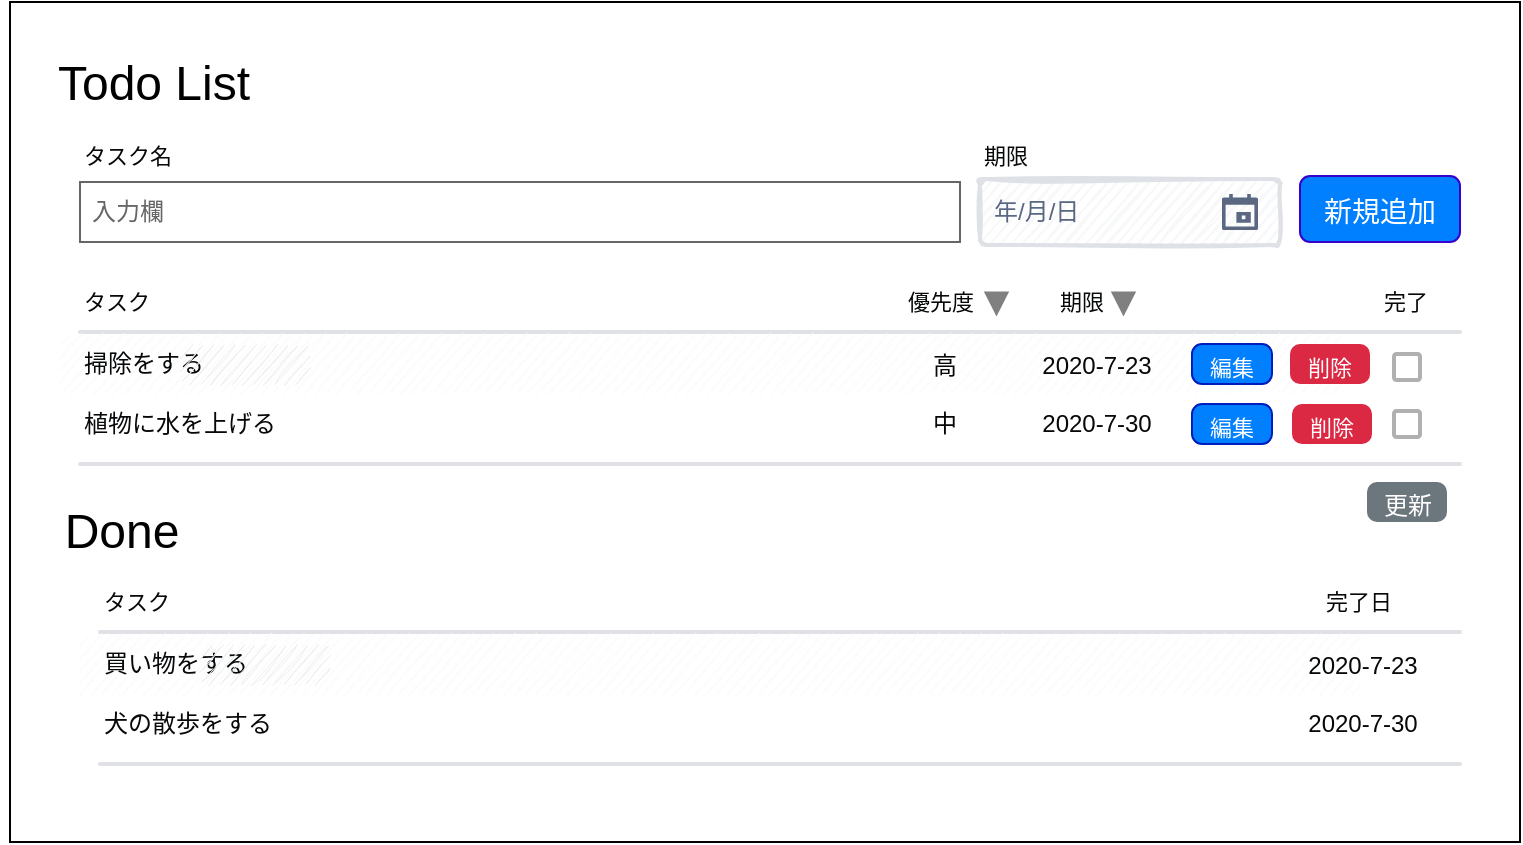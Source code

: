<mxfile>
    <diagram id="Zo5yTvAoQvRsIU3-YnbC" name="Page-1">
        <mxGraphModel dx="1618" dy="924" grid="1" gridSize="10" guides="1" tooltips="1" connect="1" arrows="1" fold="1" page="1" pageScale="1" pageWidth="850" pageHeight="1100" math="0" shadow="0">
            <root>
                <mxCell id="0"/>
                <mxCell id="1" parent="0"/>
                <mxCell id="80" value="" style="rounded=0;whiteSpace=wrap;html=1;labelBorderColor=#330000;fontFamily=Helvetica;fontSize=11;fontColor=#07080A;fillColor=none;" parent="1" vertex="1">
                    <mxGeometry x="35" y="260" width="755" height="420" as="geometry"/>
                </mxCell>
                <mxCell id="3" value="&lt;font style=&quot;font-size: 24px;&quot;&gt;Todo List&lt;/font&gt;" style="text;html=1;strokeColor=none;fillColor=none;align=center;verticalAlign=middle;whiteSpace=wrap;rounded=0;" parent="1" vertex="1">
                    <mxGeometry x="46" y="286" width="122" height="30" as="geometry"/>
                </mxCell>
                <mxCell id="4" value="&lt;font style=&quot;font-size: 12px;&quot;&gt;入力欄&lt;/font&gt;" style="strokeWidth=1;shadow=0;dashed=0;align=center;html=1;shape=mxgraph.mockup.text.textBox;fontColor=#666666;align=left;fontSize=17;spacingLeft=4;spacingTop=-3;strokeColor=#666666;mainText=" parent="1" vertex="1">
                    <mxGeometry x="70" y="350" width="440" height="30" as="geometry"/>
                </mxCell>
                <mxCell id="5" value="&lt;span style=&quot;font-family: Helvetica; font-weight: normal;&quot;&gt;&lt;font color=&quot;#07080a&quot;&gt;期限&lt;/font&gt;&lt;/span&gt;" style="fillColor=none;strokeColor=none;html=1;fontSize=11;fontStyle=0;align=left;fontColor=#596780;fontStyle=1;fontSize=11;sketch=1;hachureGap=4;pointerEvents=0;fontFamily=Architects Daughter;fontSource=https%3A%2F%2Ffonts.googleapis.com%2Fcss%3Ffamily%3DArchitects%2BDaughter;" parent="1" vertex="1">
                    <mxGeometry x="520" y="327" width="150" height="20" as="geometry"/>
                </mxCell>
                <mxCell id="6" value="&lt;font face=&quot;Helvetica&quot;&gt;年/月/日&lt;/font&gt;" style="rounded=1;arcSize=9;fillColor=#F7F8F9;align=left;spacingLeft=5;strokeColor=#DEE1E6;html=1;strokeWidth=2;fontColor=#596780;fontSize=12;sketch=1;hachureGap=4;pointerEvents=0;fontFamily=Architects Daughter;fontSource=https%3A%2F%2Ffonts.googleapis.com%2Fcss%3Ffamily%3DArchitects%2BDaughter;" parent="1" vertex="1">
                    <mxGeometry x="520" y="348.5" width="150" height="33" as="geometry"/>
                </mxCell>
                <mxCell id="7" value="" style="shape=mxgraph.gmdl.calendar;fillColor=#5A6881;strokeColor=none;sketch=0;hachureGap=4;pointerEvents=0;fontFamily=Architects Daughter;fontSource=https%3A%2F%2Ffonts.googleapis.com%2Fcss%3Ffamily%3DArchitects%2BDaughter;fontSize=20;" parent="6" vertex="1">
                    <mxGeometry x="1" y="0.5" width="18" height="18" relative="1" as="geometry">
                        <mxPoint x="-29" y="-9" as="offset"/>
                    </mxGeometry>
                </mxCell>
                <mxCell id="8" value="&lt;font face=&quot;Helvetica&quot; color=&quot;#07080a&quot;&gt;&lt;span style=&quot;font-weight: 400;&quot;&gt;タスク名&lt;/span&gt;&lt;/font&gt;" style="fillColor=none;strokeColor=none;html=1;fontSize=11;fontStyle=0;align=left;fontColor=#596780;fontStyle=1;fontSize=11;sketch=1;hachureGap=4;pointerEvents=0;fontFamily=Architects Daughter;fontSource=https%3A%2F%2Ffonts.googleapis.com%2Fcss%3Ffamily%3DArchitects%2BDaughter;" parent="1" vertex="1">
                    <mxGeometry x="70" y="326.5" width="150" height="20" as="geometry"/>
                </mxCell>
                <mxCell id="9" value="&lt;span style=&quot;font-size: 14px;&quot;&gt;新規追加&lt;/span&gt;" style="html=1;shadow=0;dashed=0;shape=mxgraph.bootstrap.rrect;rSize=5;strokeColor=#3700CC;strokeWidth=1;fillColor=#007FFF;fontColor=#ffffff;whiteSpace=wrap;align=center;verticalAlign=middle;spacingLeft=0;fontStyle=0;fontSize=16;spacing=5;fontFamily=Helvetica;" parent="1" vertex="1">
                    <mxGeometry x="680" y="347" width="80" height="33" as="geometry"/>
                </mxCell>
                <mxCell id="10" value="&lt;font color=&quot;#07080a&quot; face=&quot;Helvetica&quot;&gt;タスク&lt;/font&gt;" style="html=1;fillColor=none;strokeColor=none;fontSize=11;align=left;fontColor=#596780;whiteSpace=wrap;sketch=1;hachureGap=4;pointerEvents=0;fontFamily=Architects Daughter;fontSource=https%3A%2F%2Ffonts.googleapis.com%2Fcss%3Ffamily%3DArchitects%2BDaughter;" parent="1" vertex="1">
                    <mxGeometry x="70" y="400" width="150" height="20" as="geometry"/>
                </mxCell>
                <mxCell id="11" value="&lt;font color=&quot;#07080a&quot;&gt;期限&lt;/font&gt;" style="html=1;fillColor=none;strokeColor=none;fontSize=11;align=left;fontColor=#596780;whiteSpace=wrap;sketch=1;hachureGap=4;pointerEvents=0;fontFamily=Architects Daughter;fontSource=https%3A%2F%2Ffonts.googleapis.com%2Fcss%3Ffamily%3DArchitects%2BDaughter;" parent="1" vertex="1">
                    <mxGeometry x="558" y="400" width="40" height="20" as="geometry"/>
                </mxCell>
                <mxCell id="16" value="" style="shape=line;strokeWidth=2;html=1;strokeColor=#DFE1E5;resizeWidth=1;sketch=1;hachureGap=4;pointerEvents=0;fontFamily=Architects Daughter;fontSource=https%3A%2F%2Ffonts.googleapis.com%2Fcss%3Ffamily%3DArchitects%2BDaughter;fontSize=20;fontColor=#07080A;" parent="1" vertex="1">
                    <mxGeometry x="70" y="420" width="690" height="10" as="geometry"/>
                </mxCell>
                <mxCell id="17" value="" style="strokeColor=none;fillColor=#FAFBFC;html=1;sketch=1;hachureGap=4;pointerEvents=0;fontFamily=Architects Daughter;fontSource=https%3A%2F%2Ffonts.googleapis.com%2Fcss%3Ffamily%3DArchitects%2BDaughter;fontSize=20;fontColor=#07080A;" parent="1" vertex="1">
                    <mxGeometry x="60" y="426" width="640" height="30" as="geometry"/>
                </mxCell>
                <mxCell id="18" value="&lt;font color=&quot;#07080a&quot; face=&quot;Helvetica&quot;&gt;掃除をする&lt;/font&gt;" style="strokeColor=none;fillColor=none;fontSize=12;fontColor=#596780;align=left;html=1;sketch=1;hachureGap=4;pointerEvents=0;fontFamily=Architects Daughter;fontSource=https%3A%2F%2Ffonts.googleapis.com%2Fcss%3Ffamily%3DArchitects%2BDaughter;" parent="1" vertex="1">
                    <mxGeometry x="70" y="431" width="50" height="20" as="geometry"/>
                </mxCell>
                <mxCell id="19" value="" style="strokeColor=none;fillColor=#EDEEEF;fontSize=11;fontColor=#596780;rounded=1;html=1;sketch=1;hachureGap=4;pointerEvents=0;fontFamily=Architects Daughter;fontSource=https%3A%2F%2Ffonts.googleapis.com%2Fcss%3Ffamily%3DArchitects%2BDaughter;" parent="1" vertex="1">
                    <mxGeometry x="120" y="431" width="65" height="20" as="geometry"/>
                </mxCell>
                <mxCell id="26" value="&lt;font color=&quot;#07080a&quot; face=&quot;Helvetica&quot;&gt;植物に水を上げる&lt;/font&gt;" style="strokeColor=none;fillColor=none;fontSize=12;fontColor=#596780;align=left;html=1;sketch=1;hachureGap=4;pointerEvents=0;fontFamily=Architects Daughter;fontSource=https%3A%2F%2Ffonts.googleapis.com%2Fcss%3Ffamily%3DArchitects%2BDaughter;" parent="1" vertex="1">
                    <mxGeometry x="70" y="461" width="240" height="20" as="geometry"/>
                </mxCell>
                <mxCell id="58" value="" style="shape=line;strokeWidth=2;html=1;strokeColor=#DFE1E5;resizeWidth=1;sketch=1;hachureGap=4;pointerEvents=0;fontFamily=Architects Daughter;fontSource=https%3A%2F%2Ffonts.googleapis.com%2Fcss%3Ffamily%3DArchitects%2BDaughter;fontSize=20;fontColor=#07080A;" parent="1" vertex="1">
                    <mxGeometry x="70" y="486" width="690" height="10" as="geometry"/>
                </mxCell>
                <mxCell id="63" value="&lt;font style=&quot;font-size: 12px;&quot; face=&quot;Helvetica&quot; color=&quot;#07080a&quot;&gt;2020-7-23&lt;/font&gt;" style="html=1;fillColor=none;strokeColor=none;fontSize=11;align=center;fontColor=#596780;whiteSpace=wrap;sketch=1;hachureGap=4;pointerEvents=0;fontFamily=Architects Daughter;fontSource=https%3A%2F%2Ffonts.googleapis.com%2Fcss%3Ffamily%3DArchitects%2BDaughter;" parent="1" vertex="1">
                    <mxGeometry x="541.5" y="432" width="73" height="20" as="geometry"/>
                </mxCell>
                <mxCell id="64" value="&lt;font style=&quot;font-size: 12px;&quot; face=&quot;Helvetica&quot; color=&quot;#07080a&quot;&gt;2020-7-30&lt;/font&gt;" style="html=1;fillColor=none;strokeColor=none;fontSize=11;align=center;fontColor=#596780;whiteSpace=wrap;sketch=1;hachureGap=4;pointerEvents=0;fontFamily=Architects Daughter;fontSource=https%3A%2F%2Ffonts.googleapis.com%2Fcss%3Ffamily%3DArchitects%2BDaughter;" parent="1" vertex="1">
                    <mxGeometry x="541.5" y="461" width="73" height="20" as="geometry"/>
                </mxCell>
                <mxCell id="65" value="&lt;font color=&quot;#07080a&quot;&gt;優先度&lt;/font&gt;" style="html=1;fillColor=none;strokeColor=none;fontSize=11;align=left;fontColor=#596780;whiteSpace=wrap;sketch=1;hachureGap=4;pointerEvents=0;fontFamily=Architects Daughter;fontSource=https%3A%2F%2Ffonts.googleapis.com%2Fcss%3Ffamily%3DArchitects%2BDaughter;" parent="1" vertex="1">
                    <mxGeometry x="482" y="400" width="40" height="20" as="geometry"/>
                </mxCell>
                <mxCell id="66" value="&lt;font face=&quot;Helvetica&quot; color=&quot;#07080a&quot;&gt;&lt;span style=&quot;font-size: 12px;&quot;&gt;高&lt;/span&gt;&lt;/font&gt;" style="html=1;fillColor=none;strokeColor=none;fontSize=11;align=center;fontColor=#596780;whiteSpace=wrap;sketch=1;hachureGap=4;pointerEvents=0;fontFamily=Architects Daughter;fontSource=https%3A%2F%2Ffonts.googleapis.com%2Fcss%3Ffamily%3DArchitects%2BDaughter;" parent="1" vertex="1">
                    <mxGeometry x="465.5" y="432" width="73" height="20" as="geometry"/>
                </mxCell>
                <mxCell id="67" value="&lt;font face=&quot;Helvetica&quot; color=&quot;#07080a&quot;&gt;&lt;span style=&quot;font-size: 12px;&quot;&gt;中&lt;/span&gt;&lt;/font&gt;" style="html=1;fillColor=none;strokeColor=none;fontSize=11;align=center;fontColor=#596780;whiteSpace=wrap;sketch=1;hachureGap=4;pointerEvents=0;fontFamily=Architects Daughter;fontSource=https%3A%2F%2Ffonts.googleapis.com%2Fcss%3Ffamily%3DArchitects%2BDaughter;" parent="1" vertex="1">
                    <mxGeometry x="465.5" y="461" width="73" height="20" as="geometry"/>
                </mxCell>
                <mxCell id="71" value="&lt;font style=&quot;font-size: 11px;&quot;&gt;編集&lt;/font&gt;" style="html=1;shadow=0;dashed=0;shape=mxgraph.bootstrap.rrect;rSize=5;strokeColor=#001DBC;strokeWidth=1;fillColor=#007FFF;fontColor=#ffffff;whiteSpace=wrap;align=center;verticalAlign=middle;spacingLeft=0;fontStyle=0;fontSize=16;spacing=5;fontFamily=Helvetica;" parent="1" vertex="1">
                    <mxGeometry x="626" y="431" width="40" height="20" as="geometry"/>
                </mxCell>
                <mxCell id="73" value="&lt;font style=&quot;font-size: 11px;&quot;&gt;編集&lt;/font&gt;" style="html=1;shadow=0;dashed=0;shape=mxgraph.bootstrap.rrect;rSize=5;strokeColor=#001DBC;strokeWidth=1;fillColor=#007FFF;fontColor=#ffffff;whiteSpace=wrap;align=center;verticalAlign=middle;spacingLeft=0;fontStyle=0;fontSize=16;spacing=5;fontFamily=Helvetica;" parent="1" vertex="1">
                    <mxGeometry x="626" y="461" width="40" height="20" as="geometry"/>
                </mxCell>
                <mxCell id="75" value="&lt;font style=&quot;font-size: 11px;&quot;&gt;削除&lt;/font&gt;" style="html=1;shadow=0;dashed=0;shape=mxgraph.bootstrap.rrect;rSize=5;strokeColor=none;strokeWidth=1;fillColor=#DB2843;fontColor=#FFFFFF;whiteSpace=wrap;align=center;verticalAlign=middle;spacingLeft=0;fontStyle=0;fontSize=16;spacing=5;fontFamily=Helvetica;" parent="1" vertex="1">
                    <mxGeometry x="675" y="431" width="40" height="20" as="geometry"/>
                </mxCell>
                <mxCell id="76" value="&lt;font style=&quot;font-size: 11px;&quot;&gt;削除&lt;/font&gt;" style="html=1;shadow=0;dashed=0;shape=mxgraph.bootstrap.rrect;rSize=5;strokeColor=none;strokeWidth=1;fillColor=#DB2843;fontColor=#FFFFFF;whiteSpace=wrap;align=center;verticalAlign=middle;spacingLeft=0;fontStyle=0;fontSize=16;spacing=5;fontFamily=Helvetica;" parent="1" vertex="1">
                    <mxGeometry x="676" y="461" width="40" height="20" as="geometry"/>
                </mxCell>
                <mxCell id="83" value="" style="dashed=0;labelPosition=right;align=left;shape=mxgraph.gmdl.checkbox;strokeColor=#B0B0B0;fillColor=none;strokeWidth=2;aspect=fixed;sketch=0;" vertex="1" parent="1">
                    <mxGeometry x="727" y="436" width="13" height="13" as="geometry"/>
                </mxCell>
                <mxCell id="85" value="" style="dashed=0;labelPosition=right;align=left;shape=mxgraph.gmdl.checkbox;strokeColor=#B0B0B0;fillColor=none;strokeWidth=2;aspect=fixed;sketch=0;" vertex="1" parent="1">
                    <mxGeometry x="727" y="464.5" width="13" height="13" as="geometry"/>
                </mxCell>
                <mxCell id="86" value="&lt;font color=&quot;#07080a&quot;&gt;完了&lt;/font&gt;" style="html=1;fillColor=none;strokeColor=none;fontSize=11;align=left;fontColor=#596780;whiteSpace=wrap;sketch=1;hachureGap=4;pointerEvents=0;fontFamily=Architects Daughter;fontSource=https%3A%2F%2Ffonts.googleapis.com%2Fcss%3Ffamily%3DArchitects%2BDaughter;" vertex="1" parent="1">
                    <mxGeometry x="720" y="400" width="40" height="20" as="geometry"/>
                </mxCell>
                <mxCell id="87" value="&lt;font style=&quot;font-size: 12px;&quot;&gt;更新&lt;/font&gt;" style="html=1;shadow=0;dashed=0;shape=mxgraph.bootstrap.rrect;rSize=5;strokeColor=none;strokeWidth=1;fillColor=#6C767D;fontColor=#FFFFFF;whiteSpace=wrap;align=center;verticalAlign=middle;spacingLeft=0;fontStyle=0;fontSize=16;spacing=5;" vertex="1" parent="1">
                    <mxGeometry x="713.5" y="500" width="40" height="20" as="geometry"/>
                </mxCell>
                <mxCell id="88" value="&lt;font color=&quot;#07080a&quot; face=&quot;Helvetica&quot;&gt;タスク&lt;/font&gt;" style="html=1;fillColor=none;strokeColor=none;fontSize=11;align=left;fontColor=#596780;whiteSpace=wrap;sketch=1;hachureGap=4;pointerEvents=0;fontFamily=Architects Daughter;fontSource=https%3A%2F%2Ffonts.googleapis.com%2Fcss%3Ffamily%3DArchitects%2BDaughter;" vertex="1" parent="1">
                    <mxGeometry x="80" y="550" width="150" height="20" as="geometry"/>
                </mxCell>
                <mxCell id="89" value="&lt;font color=&quot;#07080a&quot;&gt;完了日&lt;/font&gt;" style="html=1;fillColor=none;strokeColor=none;fontSize=11;align=left;fontColor=#596780;whiteSpace=wrap;sketch=1;hachureGap=4;pointerEvents=0;fontFamily=Architects Daughter;fontSource=https%3A%2F%2Ffonts.googleapis.com%2Fcss%3Ffamily%3DArchitects%2BDaughter;" vertex="1" parent="1">
                    <mxGeometry x="691" y="550" width="40" height="20" as="geometry"/>
                </mxCell>
                <mxCell id="90" value="" style="shape=line;strokeWidth=2;html=1;strokeColor=#DFE1E5;resizeWidth=1;sketch=1;hachureGap=4;pointerEvents=0;fontFamily=Architects Daughter;fontSource=https%3A%2F%2Ffonts.googleapis.com%2Fcss%3Ffamily%3DArchitects%2BDaughter;fontSize=20;fontColor=#07080A;" vertex="1" parent="1">
                    <mxGeometry x="80" y="570" width="680" height="10" as="geometry"/>
                </mxCell>
                <mxCell id="91" value="" style="strokeColor=none;fillColor=#FAFBFC;html=1;sketch=1;hachureGap=4;pointerEvents=0;fontFamily=Architects Daughter;fontSource=https%3A%2F%2Ffonts.googleapis.com%2Fcss%3Ffamily%3DArchitects%2BDaughter;fontSize=20;fontColor=#07080A;" vertex="1" parent="1">
                    <mxGeometry x="70" y="576" width="640" height="30" as="geometry"/>
                </mxCell>
                <mxCell id="92" value="&lt;font face=&quot;Helvetica&quot; color=&quot;#07080a&quot;&gt;買い物をする&lt;/font&gt;" style="strokeColor=none;fillColor=none;fontSize=12;fontColor=#596780;align=left;html=1;sketch=1;hachureGap=4;pointerEvents=0;fontFamily=Architects Daughter;fontSource=https%3A%2F%2Ffonts.googleapis.com%2Fcss%3Ffamily%3DArchitects%2BDaughter;" vertex="1" parent="1">
                    <mxGeometry x="80" y="581" width="50" height="20" as="geometry"/>
                </mxCell>
                <mxCell id="93" value="" style="strokeColor=none;fillColor=#EDEEEF;fontSize=11;fontColor=#596780;rounded=1;html=1;sketch=1;hachureGap=4;pointerEvents=0;fontFamily=Architects Daughter;fontSource=https%3A%2F%2Ffonts.googleapis.com%2Fcss%3Ffamily%3DArchitects%2BDaughter;" vertex="1" parent="1">
                    <mxGeometry x="130" y="581" width="65" height="20" as="geometry"/>
                </mxCell>
                <mxCell id="94" value="&lt;font face=&quot;Helvetica&quot; color=&quot;#07080a&quot;&gt;犬の散歩をする&lt;/font&gt;" style="strokeColor=none;fillColor=none;fontSize=12;fontColor=#596780;align=left;html=1;sketch=1;hachureGap=4;pointerEvents=0;fontFamily=Architects Daughter;fontSource=https%3A%2F%2Ffonts.googleapis.com%2Fcss%3Ffamily%3DArchitects%2BDaughter;" vertex="1" parent="1">
                    <mxGeometry x="80" y="611" width="240" height="20" as="geometry"/>
                </mxCell>
                <mxCell id="95" value="" style="shape=line;strokeWidth=2;html=1;strokeColor=#DFE1E5;resizeWidth=1;sketch=1;hachureGap=4;pointerEvents=0;fontFamily=Architects Daughter;fontSource=https%3A%2F%2Ffonts.googleapis.com%2Fcss%3Ffamily%3DArchitects%2BDaughter;fontSize=20;fontColor=#07080A;" vertex="1" parent="1">
                    <mxGeometry x="80" y="636" width="680" height="10" as="geometry"/>
                </mxCell>
                <mxCell id="96" value="&lt;font style=&quot;font-size: 12px;&quot; face=&quot;Helvetica&quot; color=&quot;#07080a&quot;&gt;2020-7-23&lt;/font&gt;" style="html=1;fillColor=none;strokeColor=none;fontSize=11;align=center;fontColor=#596780;whiteSpace=wrap;sketch=1;hachureGap=4;pointerEvents=0;fontFamily=Architects Daughter;fontSource=https%3A%2F%2Ffonts.googleapis.com%2Fcss%3Ffamily%3DArchitects%2BDaughter;" vertex="1" parent="1">
                    <mxGeometry x="674.5" y="582" width="73" height="20" as="geometry"/>
                </mxCell>
                <mxCell id="97" value="&lt;font style=&quot;font-size: 12px;&quot; face=&quot;Helvetica&quot; color=&quot;#07080a&quot;&gt;2020-7-30&lt;/font&gt;" style="html=1;fillColor=none;strokeColor=none;fontSize=11;align=center;fontColor=#596780;whiteSpace=wrap;sketch=1;hachureGap=4;pointerEvents=0;fontFamily=Architects Daughter;fontSource=https%3A%2F%2Ffonts.googleapis.com%2Fcss%3Ffamily%3DArchitects%2BDaughter;" vertex="1" parent="1">
                    <mxGeometry x="674.5" y="611" width="73" height="20" as="geometry"/>
                </mxCell>
                <mxCell id="109" value="&lt;span style=&quot;font-size: 24px;&quot;&gt;Done&lt;/span&gt;" style="text;html=1;strokeColor=none;fillColor=none;align=center;verticalAlign=middle;whiteSpace=wrap;rounded=0;" vertex="1" parent="1">
                    <mxGeometry x="30" y="510" width="122" height="30" as="geometry"/>
                </mxCell>
                <mxCell id="110" value="" style="triangle;whiteSpace=wrap;html=1;fontSize=12;rotation=90;fillColor=#808080;strokeColor=none;" vertex="1" parent="1">
                    <mxGeometry x="522" y="404.66" width="12.5" height="12.68" as="geometry"/>
                </mxCell>
                <mxCell id="111" value="" style="triangle;whiteSpace=wrap;html=1;fontSize=12;rotation=90;fillColor=#808080;strokeColor=none;" vertex="1" parent="1">
                    <mxGeometry x="585.5" y="404.66" width="12.5" height="12.68" as="geometry"/>
                </mxCell>
            </root>
        </mxGraphModel>
    </diagram>
</mxfile>